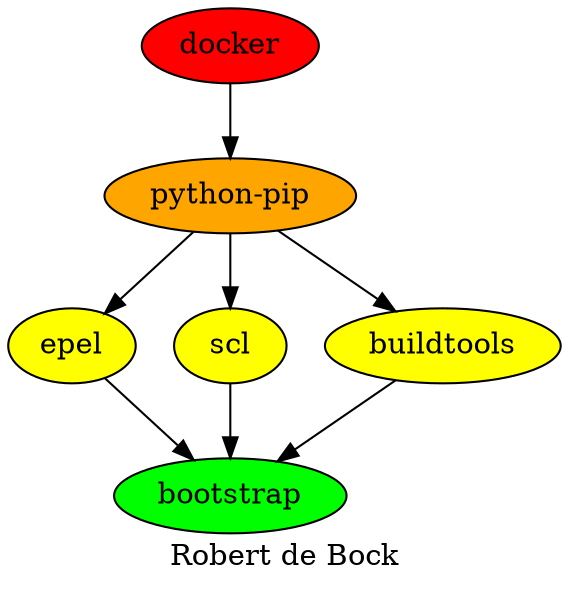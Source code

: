 digraph PhiloDilemma {
  label = "Robert de Bock" ;
  overlap=false
  {
    bootstrap [fillcolor=green style=filled]
    epel [fillcolor=yellow style=filled]
    scl [fillcolor=yellow style=filled]
    buildtools [fillcolor=yellow style=filled]
    "python-pip" [fillcolor=orange style=filled]
    docker [fillcolor=red style=filled]
  }
  {buildtools epel scl} -> bootstrap
  "python-pip" -> epel
  docker -> "python-pip"
  "python-pip" -> {buildtools scl}
}
